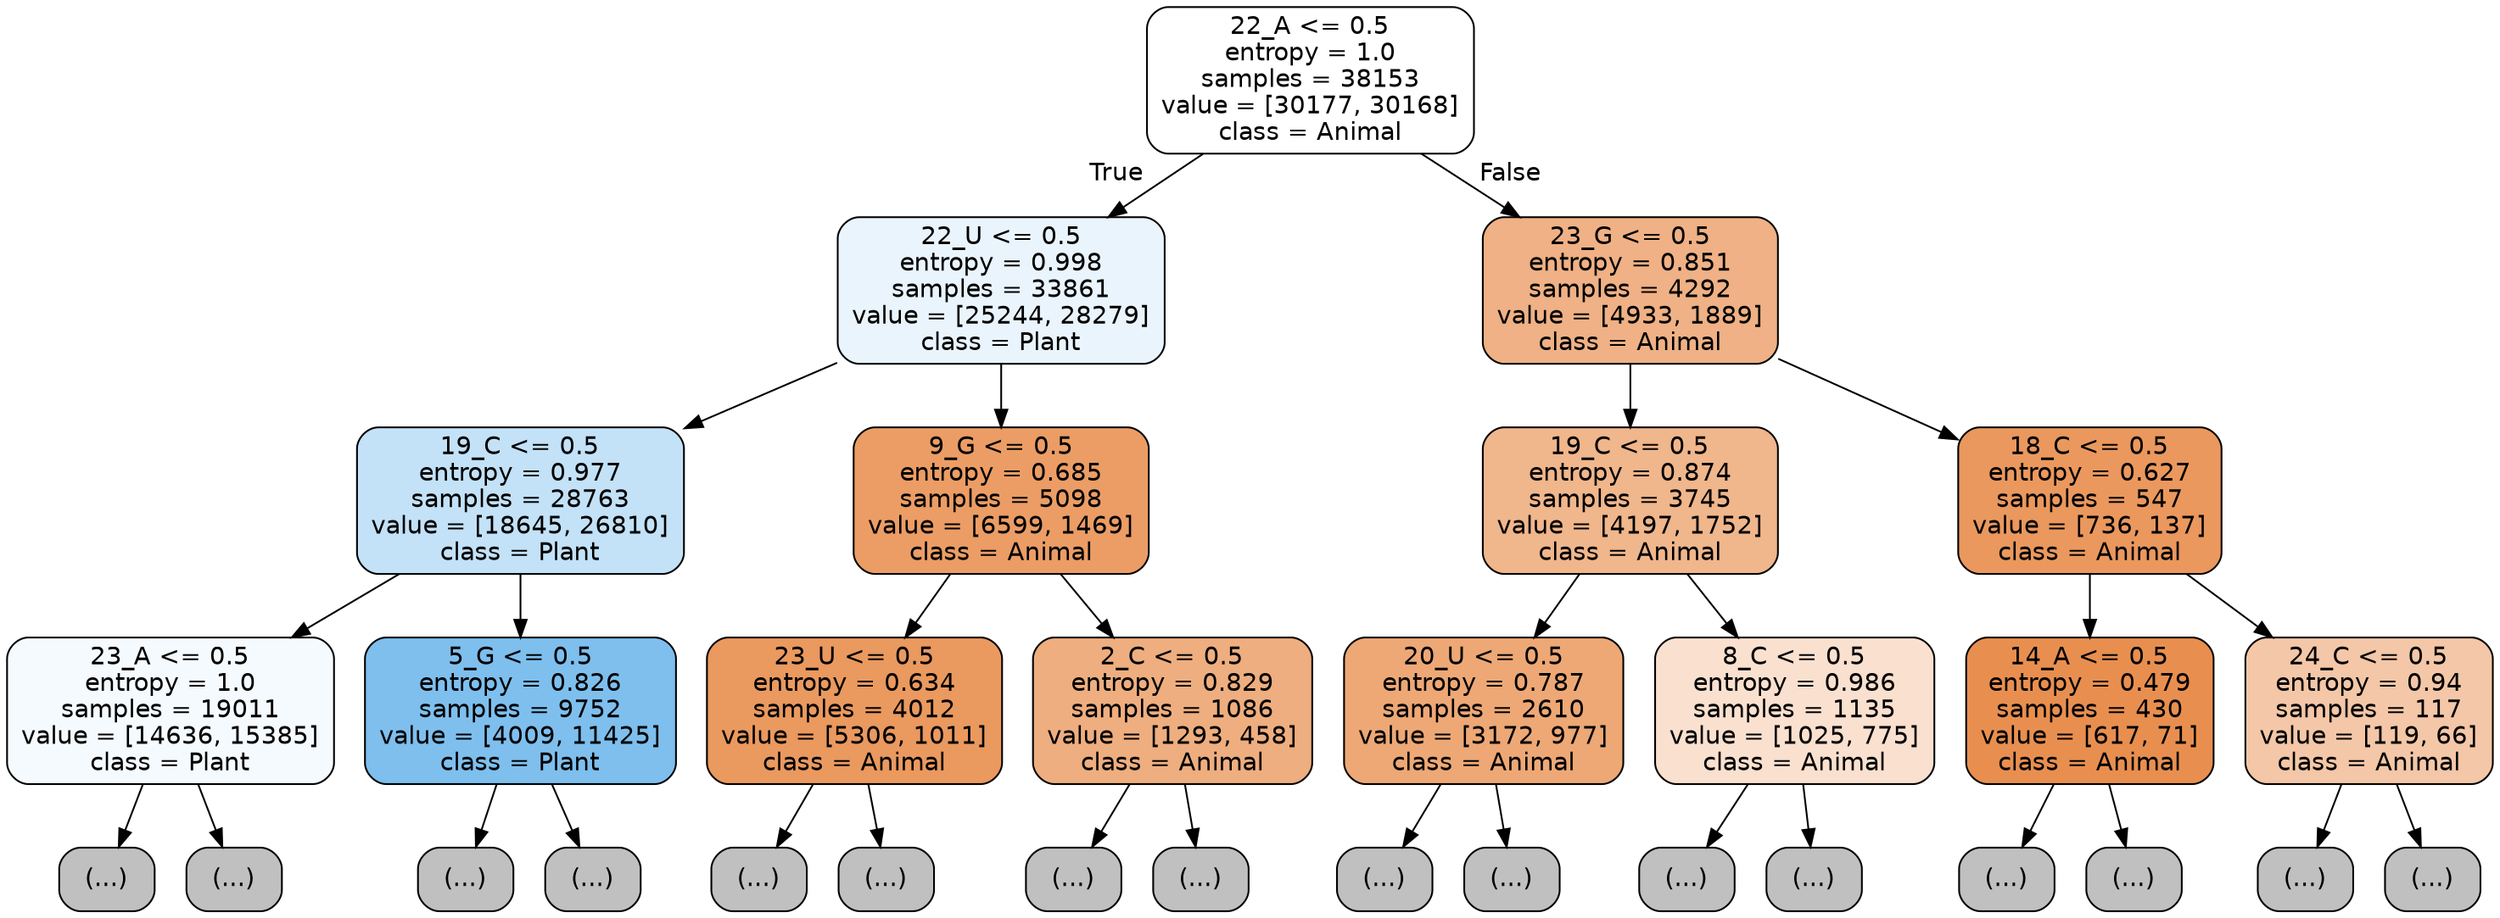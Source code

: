 digraph Tree {
node [shape=box, style="filled, rounded", color="black", fontname="helvetica"] ;
edge [fontname="helvetica"] ;
0 [label="22_A <= 0.5\nentropy = 1.0\nsamples = 38153\nvalue = [30177, 30168]\nclass = Animal", fillcolor="#ffffff"] ;
1 [label="22_U <= 0.5\nentropy = 0.998\nsamples = 33861\nvalue = [25244, 28279]\nclass = Plant", fillcolor="#eaf4fc"] ;
0 -> 1 [labeldistance=2.5, labelangle=45, headlabel="True"] ;
2 [label="19_C <= 0.5\nentropy = 0.977\nsamples = 28763\nvalue = [18645, 26810]\nclass = Plant", fillcolor="#c3e1f7"] ;
1 -> 2 ;
3 [label="23_A <= 0.5\nentropy = 1.0\nsamples = 19011\nvalue = [14636, 15385]\nclass = Plant", fillcolor="#f5fafe"] ;
2 -> 3 ;
4 [label="(...)", fillcolor="#C0C0C0"] ;
3 -> 4 ;
9387 [label="(...)", fillcolor="#C0C0C0"] ;
3 -> 9387 ;
9720 [label="5_G <= 0.5\nentropy = 0.826\nsamples = 9752\nvalue = [4009, 11425]\nclass = Plant", fillcolor="#7ebfee"] ;
2 -> 9720 ;
9721 [label="(...)", fillcolor="#C0C0C0"] ;
9720 -> 9721 ;
11982 [label="(...)", fillcolor="#C0C0C0"] ;
9720 -> 11982 ;
12847 [label="9_G <= 0.5\nentropy = 0.685\nsamples = 5098\nvalue = [6599, 1469]\nclass = Animal", fillcolor="#eb9d65"] ;
1 -> 12847 ;
12848 [label="23_U <= 0.5\nentropy = 0.634\nsamples = 4012\nvalue = [5306, 1011]\nclass = Animal", fillcolor="#ea995f"] ;
12847 -> 12848 ;
12849 [label="(...)", fillcolor="#C0C0C0"] ;
12848 -> 12849 ;
14242 [label="(...)", fillcolor="#C0C0C0"] ;
12848 -> 14242 ;
14347 [label="2_C <= 0.5\nentropy = 0.829\nsamples = 1086\nvalue = [1293, 458]\nclass = Animal", fillcolor="#eeae7f"] ;
12847 -> 14347 ;
14348 [label="(...)", fillcolor="#C0C0C0"] ;
14347 -> 14348 ;
14737 [label="(...)", fillcolor="#C0C0C0"] ;
14347 -> 14737 ;
14830 [label="23_G <= 0.5\nentropy = 0.851\nsamples = 4292\nvalue = [4933, 1889]\nclass = Animal", fillcolor="#efb185"] ;
0 -> 14830 [labeldistance=2.5, labelangle=-45, headlabel="False"] ;
14831 [label="19_C <= 0.5\nentropy = 0.874\nsamples = 3745\nvalue = [4197, 1752]\nclass = Animal", fillcolor="#f0b68c"] ;
14830 -> 14831 ;
14832 [label="20_U <= 0.5\nentropy = 0.787\nsamples = 2610\nvalue = [3172, 977]\nclass = Animal", fillcolor="#eda876"] ;
14831 -> 14832 ;
14833 [label="(...)", fillcolor="#C0C0C0"] ;
14832 -> 14833 ;
15834 [label="(...)", fillcolor="#C0C0C0"] ;
14832 -> 15834 ;
16157 [label="8_C <= 0.5\nentropy = 0.986\nsamples = 1135\nvalue = [1025, 775]\nclass = Animal", fillcolor="#f9e0cf"] ;
14831 -> 16157 ;
16158 [label="(...)", fillcolor="#C0C0C0"] ;
16157 -> 16158 ;
16525 [label="(...)", fillcolor="#C0C0C0"] ;
16157 -> 16525 ;
16618 [label="18_C <= 0.5\nentropy = 0.627\nsamples = 547\nvalue = [736, 137]\nclass = Animal", fillcolor="#ea985e"] ;
14830 -> 16618 ;
16619 [label="14_A <= 0.5\nentropy = 0.479\nsamples = 430\nvalue = [617, 71]\nclass = Animal", fillcolor="#e88f50"] ;
16618 -> 16619 ;
16620 [label="(...)", fillcolor="#C0C0C0"] ;
16619 -> 16620 ;
16715 [label="(...)", fillcolor="#C0C0C0"] ;
16619 -> 16715 ;
16756 [label="24_C <= 0.5\nentropy = 0.94\nsamples = 117\nvalue = [119, 66]\nclass = Animal", fillcolor="#f3c7a7"] ;
16618 -> 16756 ;
16757 [label="(...)", fillcolor="#C0C0C0"] ;
16756 -> 16757 ;
16792 [label="(...)", fillcolor="#C0C0C0"] ;
16756 -> 16792 ;
}